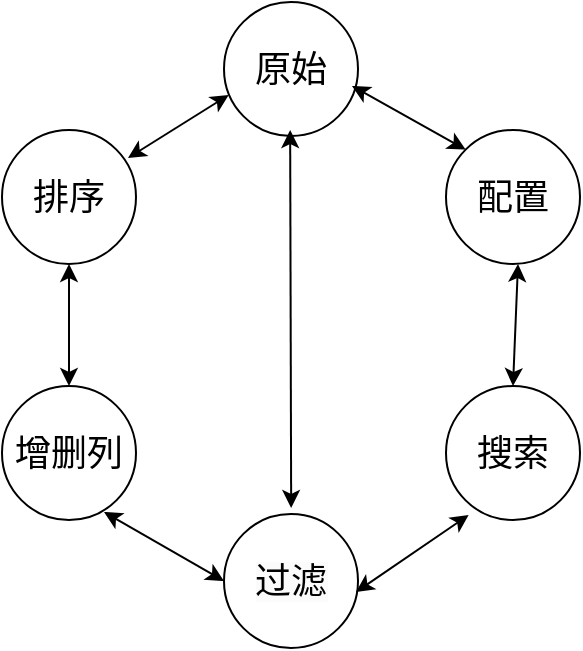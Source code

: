 <mxfile version="21.5.0" type="github">
  <diagram name="Page-1" id="Pj8JxLWc7A7s6rLNthNV">
    <mxGraphModel dx="1195" dy="630" grid="0" gridSize="10" guides="1" tooltips="1" connect="1" arrows="1" fold="1" page="1" pageScale="1" pageWidth="827" pageHeight="1169" math="0" shadow="0">
      <root>
        <mxCell id="0" />
        <mxCell id="1" parent="0" />
        <mxCell id="OXVCj5owbj6GMBL5KQRy-3" value="&lt;font style=&quot;font-size: 18px;&quot;&gt;原始&lt;/font&gt;" style="ellipse;whiteSpace=wrap;html=1;aspect=fixed;" vertex="1" parent="1">
          <mxGeometry x="341" y="341" width="67" height="67" as="geometry" />
        </mxCell>
        <mxCell id="OXVCj5owbj6GMBL5KQRy-4" value="&lt;font style=&quot;font-size: 18px;&quot;&gt;配置&lt;/font&gt;" style="ellipse;whiteSpace=wrap;html=1;aspect=fixed;" vertex="1" parent="1">
          <mxGeometry x="452" y="405" width="67" height="67" as="geometry" />
        </mxCell>
        <mxCell id="OXVCj5owbj6GMBL5KQRy-5" value="&lt;font style=&quot;font-size: 18px;&quot;&gt;搜索&lt;/font&gt;" style="ellipse;whiteSpace=wrap;html=1;aspect=fixed;" vertex="1" parent="1">
          <mxGeometry x="452" y="533" width="67" height="67" as="geometry" />
        </mxCell>
        <mxCell id="OXVCj5owbj6GMBL5KQRy-6" value="&lt;span style=&quot;color: rgb(0, 0, 0); font-family: Helvetica; font-size: 18px; font-style: normal; font-variant-ligatures: normal; font-variant-caps: normal; font-weight: 400; letter-spacing: normal; orphans: 2; text-align: center; text-indent: 0px; text-transform: none; widows: 2; word-spacing: 0px; -webkit-text-stroke-width: 0px; background-color: rgb(251, 251, 251); text-decoration-thickness: initial; text-decoration-style: initial; text-decoration-color: initial; float: none; display: inline !important;&quot;&gt;过滤&lt;/span&gt;" style="ellipse;whiteSpace=wrap;html=1;aspect=fixed;" vertex="1" parent="1">
          <mxGeometry x="341" y="597" width="67" height="67" as="geometry" />
        </mxCell>
        <mxCell id="OXVCj5owbj6GMBL5KQRy-7" value="&lt;font style=&quot;font-size: 18px;&quot;&gt;增删列&lt;/font&gt;" style="ellipse;whiteSpace=wrap;html=1;aspect=fixed;" vertex="1" parent="1">
          <mxGeometry x="230" y="533" width="67" height="67" as="geometry" />
        </mxCell>
        <mxCell id="OXVCj5owbj6GMBL5KQRy-8" value="&lt;font style=&quot;font-size: 18px;&quot;&gt;排序&lt;/font&gt;" style="ellipse;whiteSpace=wrap;html=1;aspect=fixed;" vertex="1" parent="1">
          <mxGeometry x="230" y="405" width="67" height="67" as="geometry" />
        </mxCell>
        <mxCell id="OXVCj5owbj6GMBL5KQRy-39" value="" style="endArrow=classic;startArrow=classic;html=1;rounded=0;exitX=0.5;exitY=0;exitDx=0;exitDy=0;" edge="1" parent="1">
          <mxGeometry width="50" height="50" relative="1" as="geometry">
            <mxPoint x="374.58" y="594" as="sourcePoint" />
            <mxPoint x="374.08" y="405" as="targetPoint" />
          </mxGeometry>
        </mxCell>
        <mxCell id="OXVCj5owbj6GMBL5KQRy-41" value="" style="endArrow=classic;startArrow=classic;html=1;rounded=0;entryX=0.035;entryY=0.694;entryDx=0;entryDy=0;entryPerimeter=0;" edge="1" parent="1" target="OXVCj5owbj6GMBL5KQRy-3">
          <mxGeometry width="50" height="50" relative="1" as="geometry">
            <mxPoint x="293" y="419" as="sourcePoint" />
            <mxPoint x="343" y="369" as="targetPoint" />
          </mxGeometry>
        </mxCell>
        <mxCell id="OXVCj5owbj6GMBL5KQRy-42" value="" style="endArrow=classic;startArrow=classic;html=1;rounded=0;exitX=0.5;exitY=0;exitDx=0;exitDy=0;entryX=0.5;entryY=1;entryDx=0;entryDy=0;" edge="1" parent="1" source="OXVCj5owbj6GMBL5KQRy-7" target="OXVCj5owbj6GMBL5KQRy-8">
          <mxGeometry width="50" height="50" relative="1" as="geometry">
            <mxPoint x="217" y="522" as="sourcePoint" />
            <mxPoint x="267" y="472" as="targetPoint" />
          </mxGeometry>
        </mxCell>
        <mxCell id="OXVCj5owbj6GMBL5KQRy-43" value="" style="endArrow=classic;startArrow=classic;html=1;rounded=0;exitX=0;exitY=0.5;exitDx=0;exitDy=0;" edge="1" parent="1" source="OXVCj5owbj6GMBL5KQRy-6">
          <mxGeometry width="50" height="50" relative="1" as="geometry">
            <mxPoint x="231" y="646" as="sourcePoint" />
            <mxPoint x="281" y="596" as="targetPoint" />
          </mxGeometry>
        </mxCell>
        <mxCell id="OXVCj5owbj6GMBL5KQRy-44" value="" style="endArrow=classic;startArrow=classic;html=1;rounded=0;entryX=0.169;entryY=0.963;entryDx=0;entryDy=0;entryPerimeter=0;" edge="1" parent="1" target="OXVCj5owbj6GMBL5KQRy-5">
          <mxGeometry width="50" height="50" relative="1" as="geometry">
            <mxPoint x="407" y="636" as="sourcePoint" />
            <mxPoint x="457" y="586" as="targetPoint" />
          </mxGeometry>
        </mxCell>
        <mxCell id="OXVCj5owbj6GMBL5KQRy-45" value="" style="endArrow=classic;startArrow=classic;html=1;rounded=0;exitX=0.5;exitY=0;exitDx=0;exitDy=0;" edge="1" parent="1" source="OXVCj5owbj6GMBL5KQRy-5">
          <mxGeometry width="50" height="50" relative="1" as="geometry">
            <mxPoint x="438" y="522" as="sourcePoint" />
            <mxPoint x="488" y="472" as="targetPoint" />
          </mxGeometry>
        </mxCell>
        <mxCell id="OXVCj5owbj6GMBL5KQRy-46" value="" style="endArrow=classic;startArrow=classic;html=1;rounded=0;entryX=0;entryY=0;entryDx=0;entryDy=0;" edge="1" parent="1" target="OXVCj5owbj6GMBL5KQRy-4">
          <mxGeometry width="50" height="50" relative="1" as="geometry">
            <mxPoint x="405" y="383" as="sourcePoint" />
            <mxPoint x="455" y="333" as="targetPoint" />
          </mxGeometry>
        </mxCell>
      </root>
    </mxGraphModel>
  </diagram>
</mxfile>
